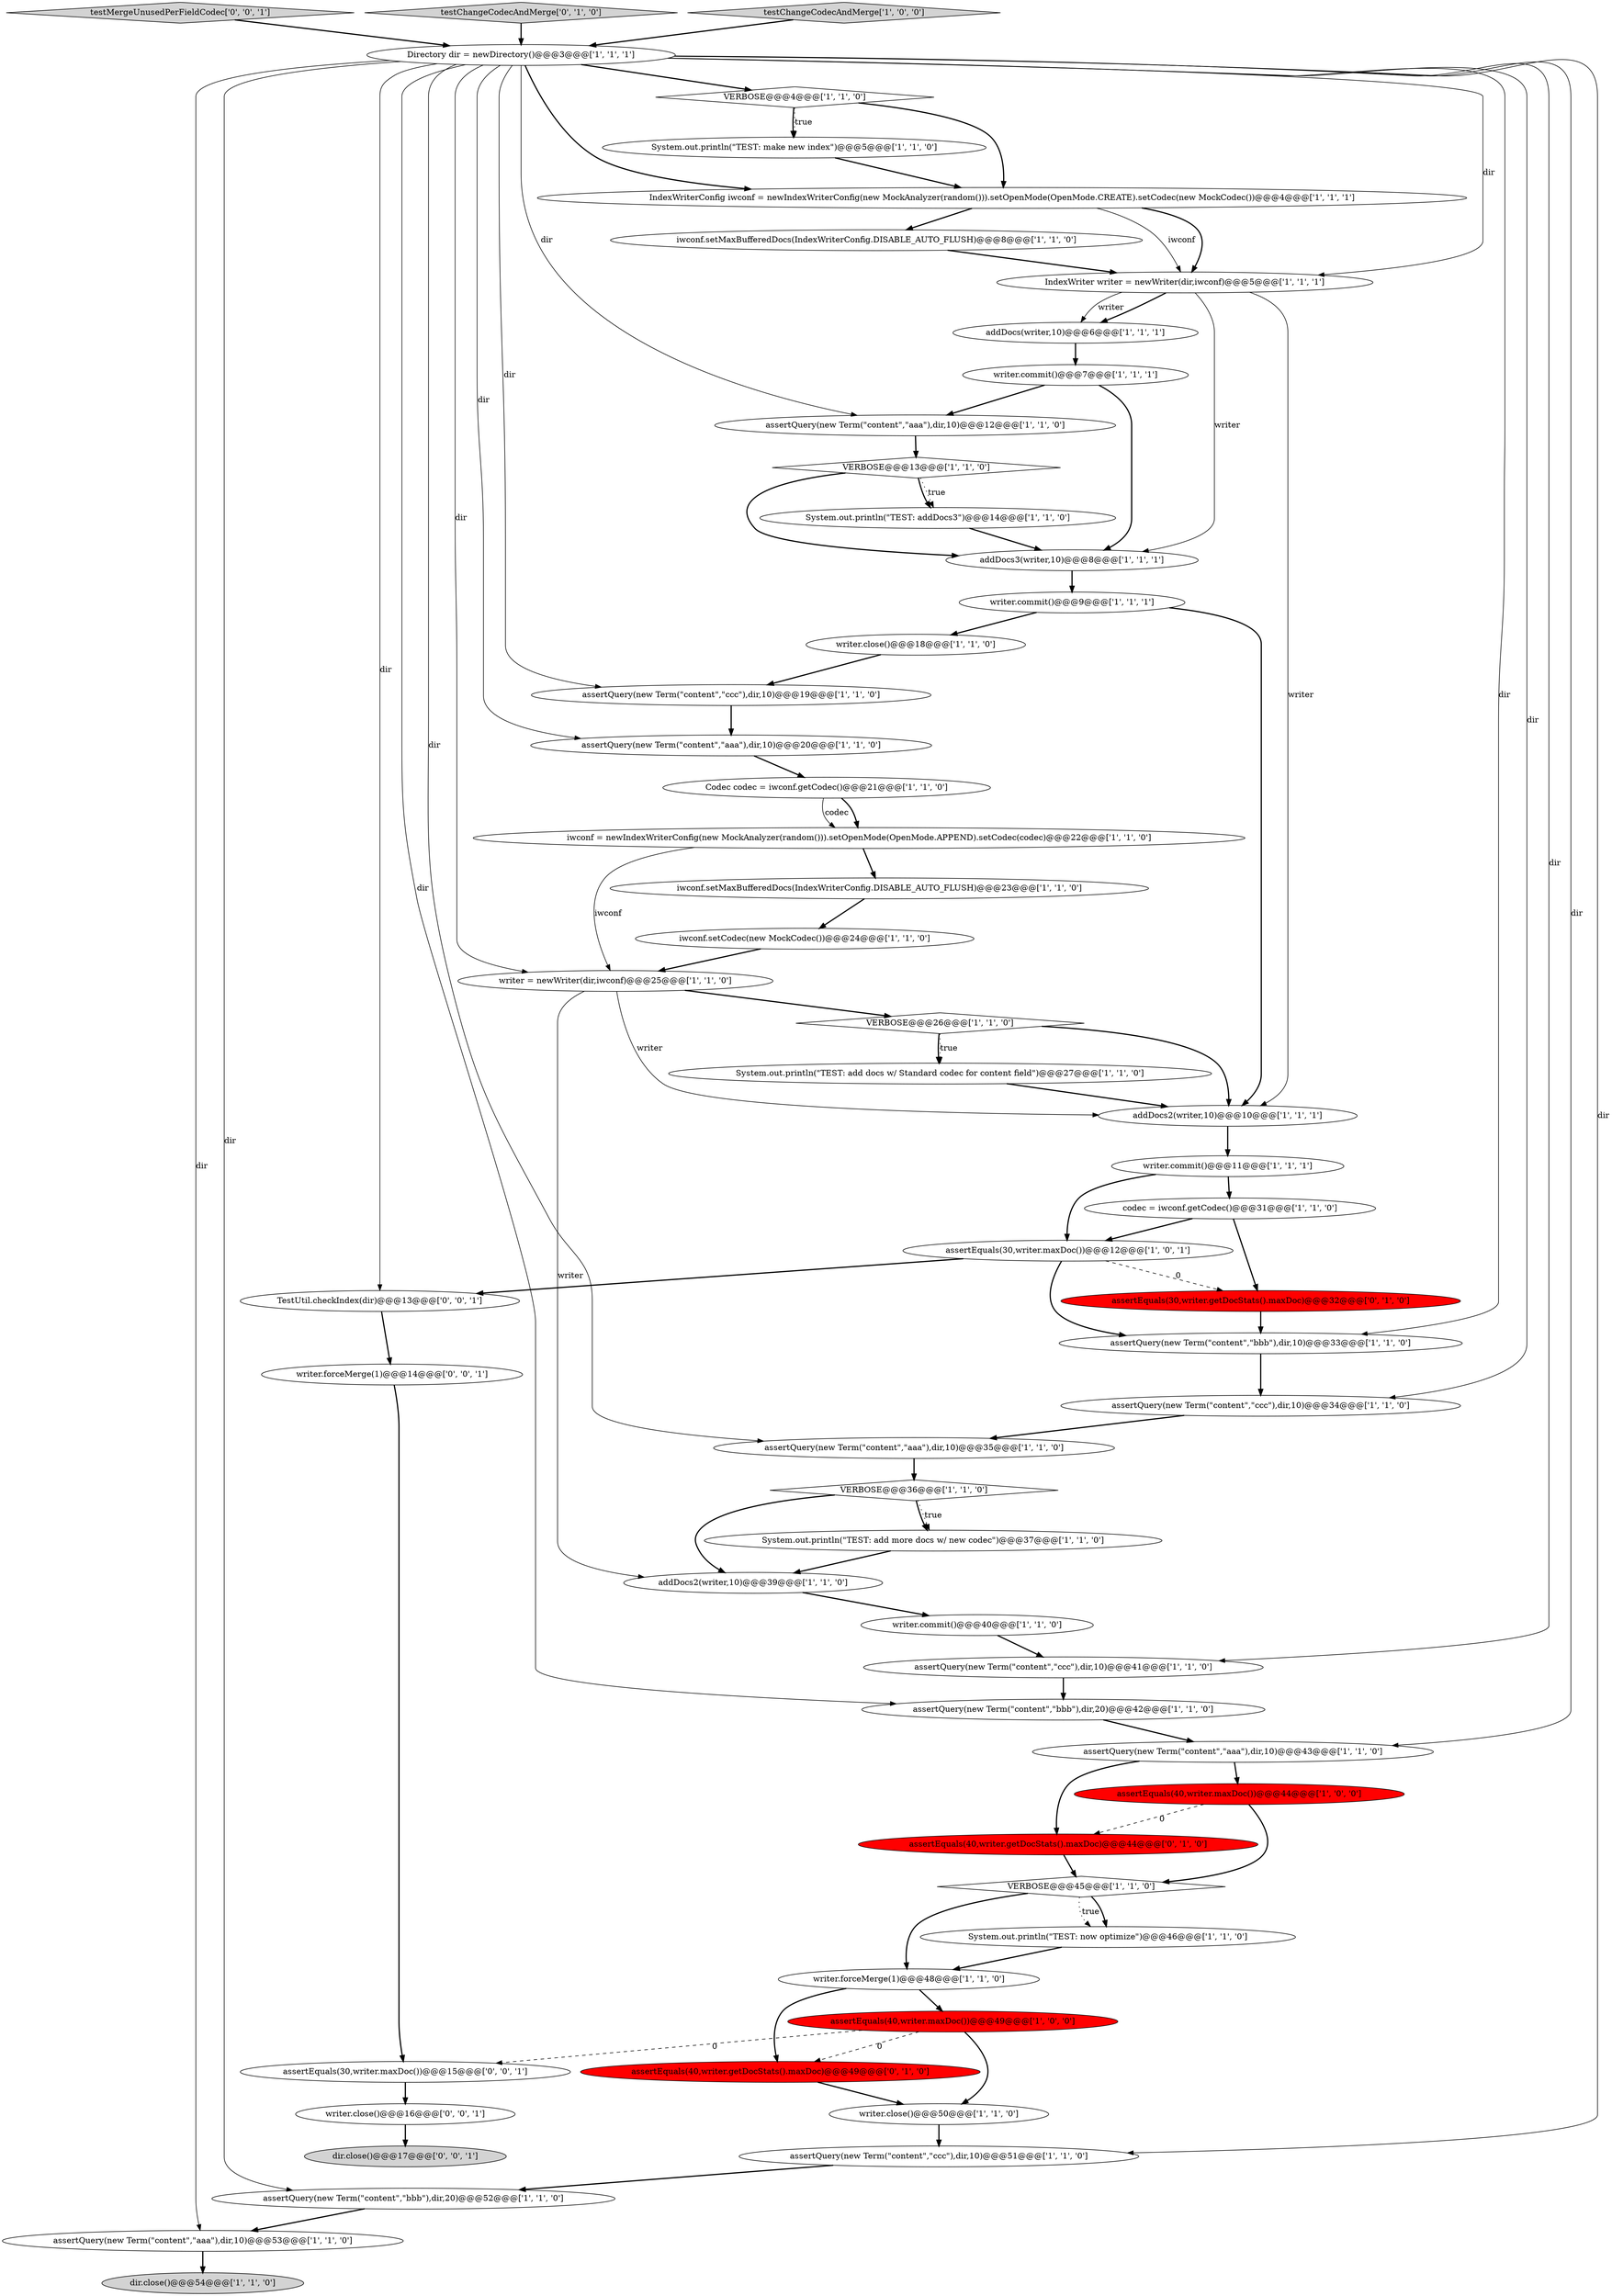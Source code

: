 digraph {
5 [style = filled, label = "addDocs(writer,10)@@@6@@@['1', '1', '1']", fillcolor = white, shape = ellipse image = "AAA0AAABBB1BBB"];
12 [style = filled, label = "Codec codec = iwconf.getCodec()@@@21@@@['1', '1', '0']", fillcolor = white, shape = ellipse image = "AAA0AAABBB1BBB"];
32 [style = filled, label = "Directory dir = newDirectory()@@@3@@@['1', '1', '1']", fillcolor = white, shape = ellipse image = "AAA0AAABBB1BBB"];
33 [style = filled, label = "IndexWriterConfig iwconf = newIndexWriterConfig(new MockAnalyzer(random())).setOpenMode(OpenMode.CREATE).setCodec(new MockCodec())@@@4@@@['1', '1', '1']", fillcolor = white, shape = ellipse image = "AAA0AAABBB1BBB"];
29 [style = filled, label = "assertQuery(new Term(\"content\",\"ccc\"),dir,10)@@@34@@@['1', '1', '0']", fillcolor = white, shape = ellipse image = "AAA0AAABBB1BBB"];
52 [style = filled, label = "writer.close()@@@16@@@['0', '0', '1']", fillcolor = white, shape = ellipse image = "AAA0AAABBB3BBB"];
3 [style = filled, label = "assertQuery(new Term(\"content\",\"ccc\"),dir,10)@@@51@@@['1', '1', '0']", fillcolor = white, shape = ellipse image = "AAA0AAABBB1BBB"];
53 [style = filled, label = "testMergeUnusedPerFieldCodec['0', '0', '1']", fillcolor = lightgray, shape = diamond image = "AAA0AAABBB3BBB"];
45 [style = filled, label = "assertQuery(new Term(\"content\",\"aaa\"),dir,10)@@@43@@@['1', '1', '0']", fillcolor = white, shape = ellipse image = "AAA0AAABBB1BBB"];
14 [style = filled, label = "assertQuery(new Term(\"content\",\"aaa\"),dir,10)@@@35@@@['1', '1', '0']", fillcolor = white, shape = ellipse image = "AAA0AAABBB1BBB"];
8 [style = filled, label = "assertQuery(new Term(\"content\",\"ccc\"),dir,10)@@@19@@@['1', '1', '0']", fillcolor = white, shape = ellipse image = "AAA0AAABBB1BBB"];
4 [style = filled, label = "codec = iwconf.getCodec()@@@31@@@['1', '1', '0']", fillcolor = white, shape = ellipse image = "AAA0AAABBB1BBB"];
7 [style = filled, label = "System.out.println(\"TEST: make new index\")@@@5@@@['1', '1', '0']", fillcolor = white, shape = ellipse image = "AAA0AAABBB1BBB"];
48 [style = filled, label = "assertEquals(30,writer.getDocStats().maxDoc)@@@32@@@['0', '1', '0']", fillcolor = red, shape = ellipse image = "AAA1AAABBB2BBB"];
24 [style = filled, label = "System.out.println(\"TEST: add more docs w/ new codec\")@@@37@@@['1', '1', '0']", fillcolor = white, shape = ellipse image = "AAA0AAABBB1BBB"];
55 [style = filled, label = "TestUtil.checkIndex(dir)@@@13@@@['0', '0', '1']", fillcolor = white, shape = ellipse image = "AAA0AAABBB3BBB"];
17 [style = filled, label = "VERBOSE@@@26@@@['1', '1', '0']", fillcolor = white, shape = diamond image = "AAA0AAABBB1BBB"];
6 [style = filled, label = "assertEquals(40,writer.maxDoc())@@@44@@@['1', '0', '0']", fillcolor = red, shape = ellipse image = "AAA1AAABBB1BBB"];
20 [style = filled, label = "writer.forceMerge(1)@@@48@@@['1', '1', '0']", fillcolor = white, shape = ellipse image = "AAA0AAABBB1BBB"];
43 [style = filled, label = "assertQuery(new Term(\"content\",\"bbb\"),dir,10)@@@33@@@['1', '1', '0']", fillcolor = white, shape = ellipse image = "AAA0AAABBB1BBB"];
26 [style = filled, label = "writer.commit()@@@9@@@['1', '1', '1']", fillcolor = white, shape = ellipse image = "AAA0AAABBB1BBB"];
35 [style = filled, label = "writer.commit()@@@11@@@['1', '1', '1']", fillcolor = white, shape = ellipse image = "AAA0AAABBB1BBB"];
54 [style = filled, label = "assertEquals(30,writer.maxDoc())@@@15@@@['0', '0', '1']", fillcolor = white, shape = ellipse image = "AAA0AAABBB3BBB"];
16 [style = filled, label = "writer.commit()@@@40@@@['1', '1', '0']", fillcolor = white, shape = ellipse image = "AAA0AAABBB1BBB"];
50 [style = filled, label = "assertEquals(40,writer.getDocStats().maxDoc)@@@49@@@['0', '1', '0']", fillcolor = red, shape = ellipse image = "AAA1AAABBB2BBB"];
18 [style = filled, label = "iwconf.setMaxBufferedDocs(IndexWriterConfig.DISABLE_AUTO_FLUSH)@@@23@@@['1', '1', '0']", fillcolor = white, shape = ellipse image = "AAA0AAABBB1BBB"];
9 [style = filled, label = "dir.close()@@@54@@@['1', '1', '0']", fillcolor = lightgray, shape = ellipse image = "AAA0AAABBB1BBB"];
31 [style = filled, label = "assertQuery(new Term(\"content\",\"aaa\"),dir,10)@@@53@@@['1', '1', '0']", fillcolor = white, shape = ellipse image = "AAA0AAABBB1BBB"];
46 [style = filled, label = "addDocs2(writer,10)@@@10@@@['1', '1', '1']", fillcolor = white, shape = ellipse image = "AAA0AAABBB1BBB"];
51 [style = filled, label = "assertEquals(40,writer.getDocStats().maxDoc)@@@44@@@['0', '1', '0']", fillcolor = red, shape = ellipse image = "AAA1AAABBB2BBB"];
38 [style = filled, label = "assertQuery(new Term(\"content\",\"bbb\"),dir,20)@@@52@@@['1', '1', '0']", fillcolor = white, shape = ellipse image = "AAA0AAABBB1BBB"];
28 [style = filled, label = "assertQuery(new Term(\"content\",\"aaa\"),dir,10)@@@20@@@['1', '1', '0']", fillcolor = white, shape = ellipse image = "AAA0AAABBB1BBB"];
34 [style = filled, label = "iwconf.setMaxBufferedDocs(IndexWriterConfig.DISABLE_AUTO_FLUSH)@@@8@@@['1', '1', '0']", fillcolor = white, shape = ellipse image = "AAA0AAABBB1BBB"];
36 [style = filled, label = "IndexWriter writer = newWriter(dir,iwconf)@@@5@@@['1', '1', '1']", fillcolor = white, shape = ellipse image = "AAA0AAABBB1BBB"];
56 [style = filled, label = "writer.forceMerge(1)@@@14@@@['0', '0', '1']", fillcolor = white, shape = ellipse image = "AAA0AAABBB3BBB"];
37 [style = filled, label = "writer.close()@@@50@@@['1', '1', '0']", fillcolor = white, shape = ellipse image = "AAA0AAABBB1BBB"];
23 [style = filled, label = "assertEquals(40,writer.maxDoc())@@@49@@@['1', '0', '0']", fillcolor = red, shape = ellipse image = "AAA1AAABBB1BBB"];
2 [style = filled, label = "assertQuery(new Term(\"content\",\"aaa\"),dir,10)@@@12@@@['1', '1', '0']", fillcolor = white, shape = ellipse image = "AAA0AAABBB1BBB"];
10 [style = filled, label = "iwconf = newIndexWriterConfig(new MockAnalyzer(random())).setOpenMode(OpenMode.APPEND).setCodec(codec)@@@22@@@['1', '1', '0']", fillcolor = white, shape = ellipse image = "AAA0AAABBB1BBB"];
11 [style = filled, label = "writer.close()@@@18@@@['1', '1', '0']", fillcolor = white, shape = ellipse image = "AAA0AAABBB1BBB"];
25 [style = filled, label = "assertQuery(new Term(\"content\",\"ccc\"),dir,10)@@@41@@@['1', '1', '0']", fillcolor = white, shape = ellipse image = "AAA0AAABBB1BBB"];
49 [style = filled, label = "testChangeCodecAndMerge['0', '1', '0']", fillcolor = lightgray, shape = diamond image = "AAA0AAABBB2BBB"];
39 [style = filled, label = "addDocs3(writer,10)@@@8@@@['1', '1', '1']", fillcolor = white, shape = ellipse image = "AAA0AAABBB1BBB"];
42 [style = filled, label = "writer.commit()@@@7@@@['1', '1', '1']", fillcolor = white, shape = ellipse image = "AAA0AAABBB1BBB"];
47 [style = filled, label = "assertEquals(30,writer.maxDoc())@@@12@@@['1', '0', '1']", fillcolor = white, shape = ellipse image = "AAA0AAABBB1BBB"];
22 [style = filled, label = "System.out.println(\"TEST: add docs w/ Standard codec for content field\")@@@27@@@['1', '1', '0']", fillcolor = white, shape = ellipse image = "AAA0AAABBB1BBB"];
30 [style = filled, label = "VERBOSE@@@13@@@['1', '1', '0']", fillcolor = white, shape = diamond image = "AAA0AAABBB1BBB"];
13 [style = filled, label = "VERBOSE@@@4@@@['1', '1', '0']", fillcolor = white, shape = diamond image = "AAA0AAABBB1BBB"];
40 [style = filled, label = "iwconf.setCodec(new MockCodec())@@@24@@@['1', '1', '0']", fillcolor = white, shape = ellipse image = "AAA0AAABBB1BBB"];
44 [style = filled, label = "VERBOSE@@@36@@@['1', '1', '0']", fillcolor = white, shape = diamond image = "AAA0AAABBB1BBB"];
19 [style = filled, label = "addDocs2(writer,10)@@@39@@@['1', '1', '0']", fillcolor = white, shape = ellipse image = "AAA0AAABBB1BBB"];
41 [style = filled, label = "System.out.println(\"TEST: now optimize\")@@@46@@@['1', '1', '0']", fillcolor = white, shape = ellipse image = "AAA0AAABBB1BBB"];
1 [style = filled, label = "testChangeCodecAndMerge['1', '0', '0']", fillcolor = lightgray, shape = diamond image = "AAA0AAABBB1BBB"];
15 [style = filled, label = "System.out.println(\"TEST: addDocs3\")@@@14@@@['1', '1', '0']", fillcolor = white, shape = ellipse image = "AAA0AAABBB1BBB"];
27 [style = filled, label = "VERBOSE@@@45@@@['1', '1', '0']", fillcolor = white, shape = diamond image = "AAA0AAABBB1BBB"];
21 [style = filled, label = "writer = newWriter(dir,iwconf)@@@25@@@['1', '1', '0']", fillcolor = white, shape = ellipse image = "AAA0AAABBB1BBB"];
0 [style = filled, label = "assertQuery(new Term(\"content\",\"bbb\"),dir,20)@@@42@@@['1', '1', '0']", fillcolor = white, shape = ellipse image = "AAA0AAABBB1BBB"];
57 [style = filled, label = "dir.close()@@@17@@@['0', '0', '1']", fillcolor = lightgray, shape = ellipse image = "AAA0AAABBB3BBB"];
31->9 [style = bold, label=""];
36->39 [style = solid, label="writer"];
32->21 [style = solid, label="dir"];
44->19 [style = bold, label=""];
32->14 [style = solid, label="dir"];
6->51 [style = dashed, label="0"];
32->38 [style = solid, label="dir"];
32->28 [style = solid, label="dir"];
44->24 [style = dotted, label="true"];
38->31 [style = bold, label=""];
3->38 [style = bold, label=""];
41->20 [style = bold, label=""];
32->0 [style = solid, label="dir"];
26->11 [style = bold, label=""];
56->54 [style = bold, label=""];
37->3 [style = bold, label=""];
32->45 [style = solid, label="dir"];
12->10 [style = bold, label=""];
45->6 [style = bold, label=""];
48->43 [style = bold, label=""];
32->43 [style = solid, label="dir"];
53->32 [style = bold, label=""];
29->14 [style = bold, label=""];
43->29 [style = bold, label=""];
23->50 [style = dashed, label="0"];
33->36 [style = solid, label="iwconf"];
26->46 [style = bold, label=""];
54->52 [style = bold, label=""];
8->28 [style = bold, label=""];
22->46 [style = bold, label=""];
24->19 [style = bold, label=""];
42->2 [style = bold, label=""];
50->37 [style = bold, label=""];
32->55 [style = solid, label="dir"];
27->41 [style = dotted, label="true"];
47->43 [style = bold, label=""];
13->7 [style = dotted, label="true"];
32->25 [style = solid, label="dir"];
39->26 [style = bold, label=""];
49->32 [style = bold, label=""];
7->33 [style = bold, label=""];
23->37 [style = bold, label=""];
20->23 [style = bold, label=""];
34->36 [style = bold, label=""];
33->36 [style = bold, label=""];
1->32 [style = bold, label=""];
51->27 [style = bold, label=""];
11->8 [style = bold, label=""];
4->47 [style = bold, label=""];
27->20 [style = bold, label=""];
40->21 [style = bold, label=""];
30->15 [style = bold, label=""];
25->0 [style = bold, label=""];
10->18 [style = bold, label=""];
17->46 [style = bold, label=""];
0->45 [style = bold, label=""];
45->51 [style = bold, label=""];
18->40 [style = bold, label=""];
42->39 [style = bold, label=""];
32->3 [style = solid, label="dir"];
28->12 [style = bold, label=""];
32->29 [style = solid, label="dir"];
32->33 [style = bold, label=""];
19->16 [style = bold, label=""];
32->2 [style = solid, label="dir"];
6->27 [style = bold, label=""];
46->35 [style = bold, label=""];
17->22 [style = dotted, label="true"];
36->5 [style = bold, label=""];
44->24 [style = bold, label=""];
4->48 [style = bold, label=""];
20->50 [style = bold, label=""];
21->46 [style = solid, label="writer"];
16->25 [style = bold, label=""];
12->10 [style = solid, label="codec"];
32->8 [style = solid, label="dir"];
32->36 [style = solid, label="dir"];
17->22 [style = bold, label=""];
14->44 [style = bold, label=""];
10->21 [style = solid, label="iwconf"];
35->4 [style = bold, label=""];
55->56 [style = bold, label=""];
21->19 [style = solid, label="writer"];
47->48 [style = dashed, label="0"];
23->54 [style = dashed, label="0"];
32->31 [style = solid, label="dir"];
36->46 [style = solid, label="writer"];
47->55 [style = bold, label=""];
13->7 [style = bold, label=""];
15->39 [style = bold, label=""];
36->5 [style = solid, label="writer"];
27->41 [style = bold, label=""];
35->47 [style = bold, label=""];
30->39 [style = bold, label=""];
5->42 [style = bold, label=""];
52->57 [style = bold, label=""];
32->13 [style = bold, label=""];
13->33 [style = bold, label=""];
2->30 [style = bold, label=""];
30->15 [style = dotted, label="true"];
33->34 [style = bold, label=""];
21->17 [style = bold, label=""];
}
